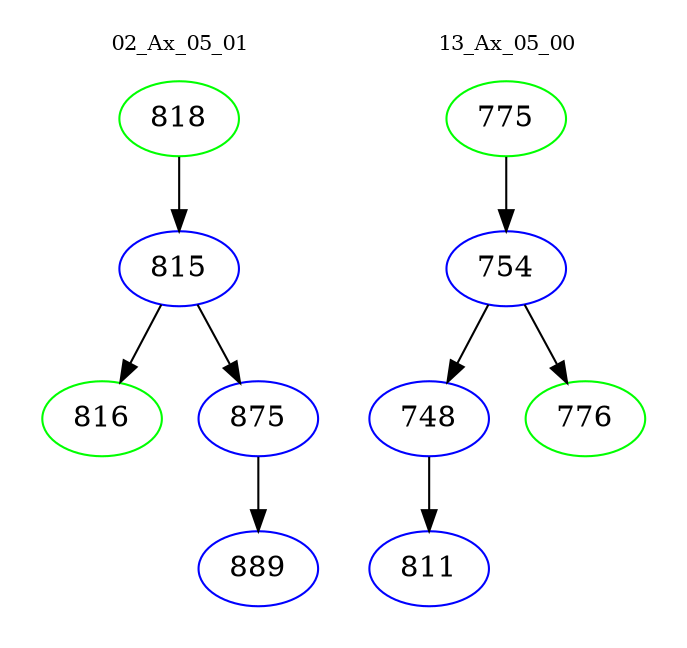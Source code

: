 digraph{
subgraph cluster_0 {
color = white
label = "02_Ax_05_01";
fontsize=10;
T0_818 [label="818", color="green"]
T0_818 -> T0_815 [color="black"]
T0_815 [label="815", color="blue"]
T0_815 -> T0_816 [color="black"]
T0_816 [label="816", color="green"]
T0_815 -> T0_875 [color="black"]
T0_875 [label="875", color="blue"]
T0_875 -> T0_889 [color="black"]
T0_889 [label="889", color="blue"]
}
subgraph cluster_1 {
color = white
label = "13_Ax_05_00";
fontsize=10;
T1_775 [label="775", color="green"]
T1_775 -> T1_754 [color="black"]
T1_754 [label="754", color="blue"]
T1_754 -> T1_748 [color="black"]
T1_748 [label="748", color="blue"]
T1_748 -> T1_811 [color="black"]
T1_811 [label="811", color="blue"]
T1_754 -> T1_776 [color="black"]
T1_776 [label="776", color="green"]
}
}

